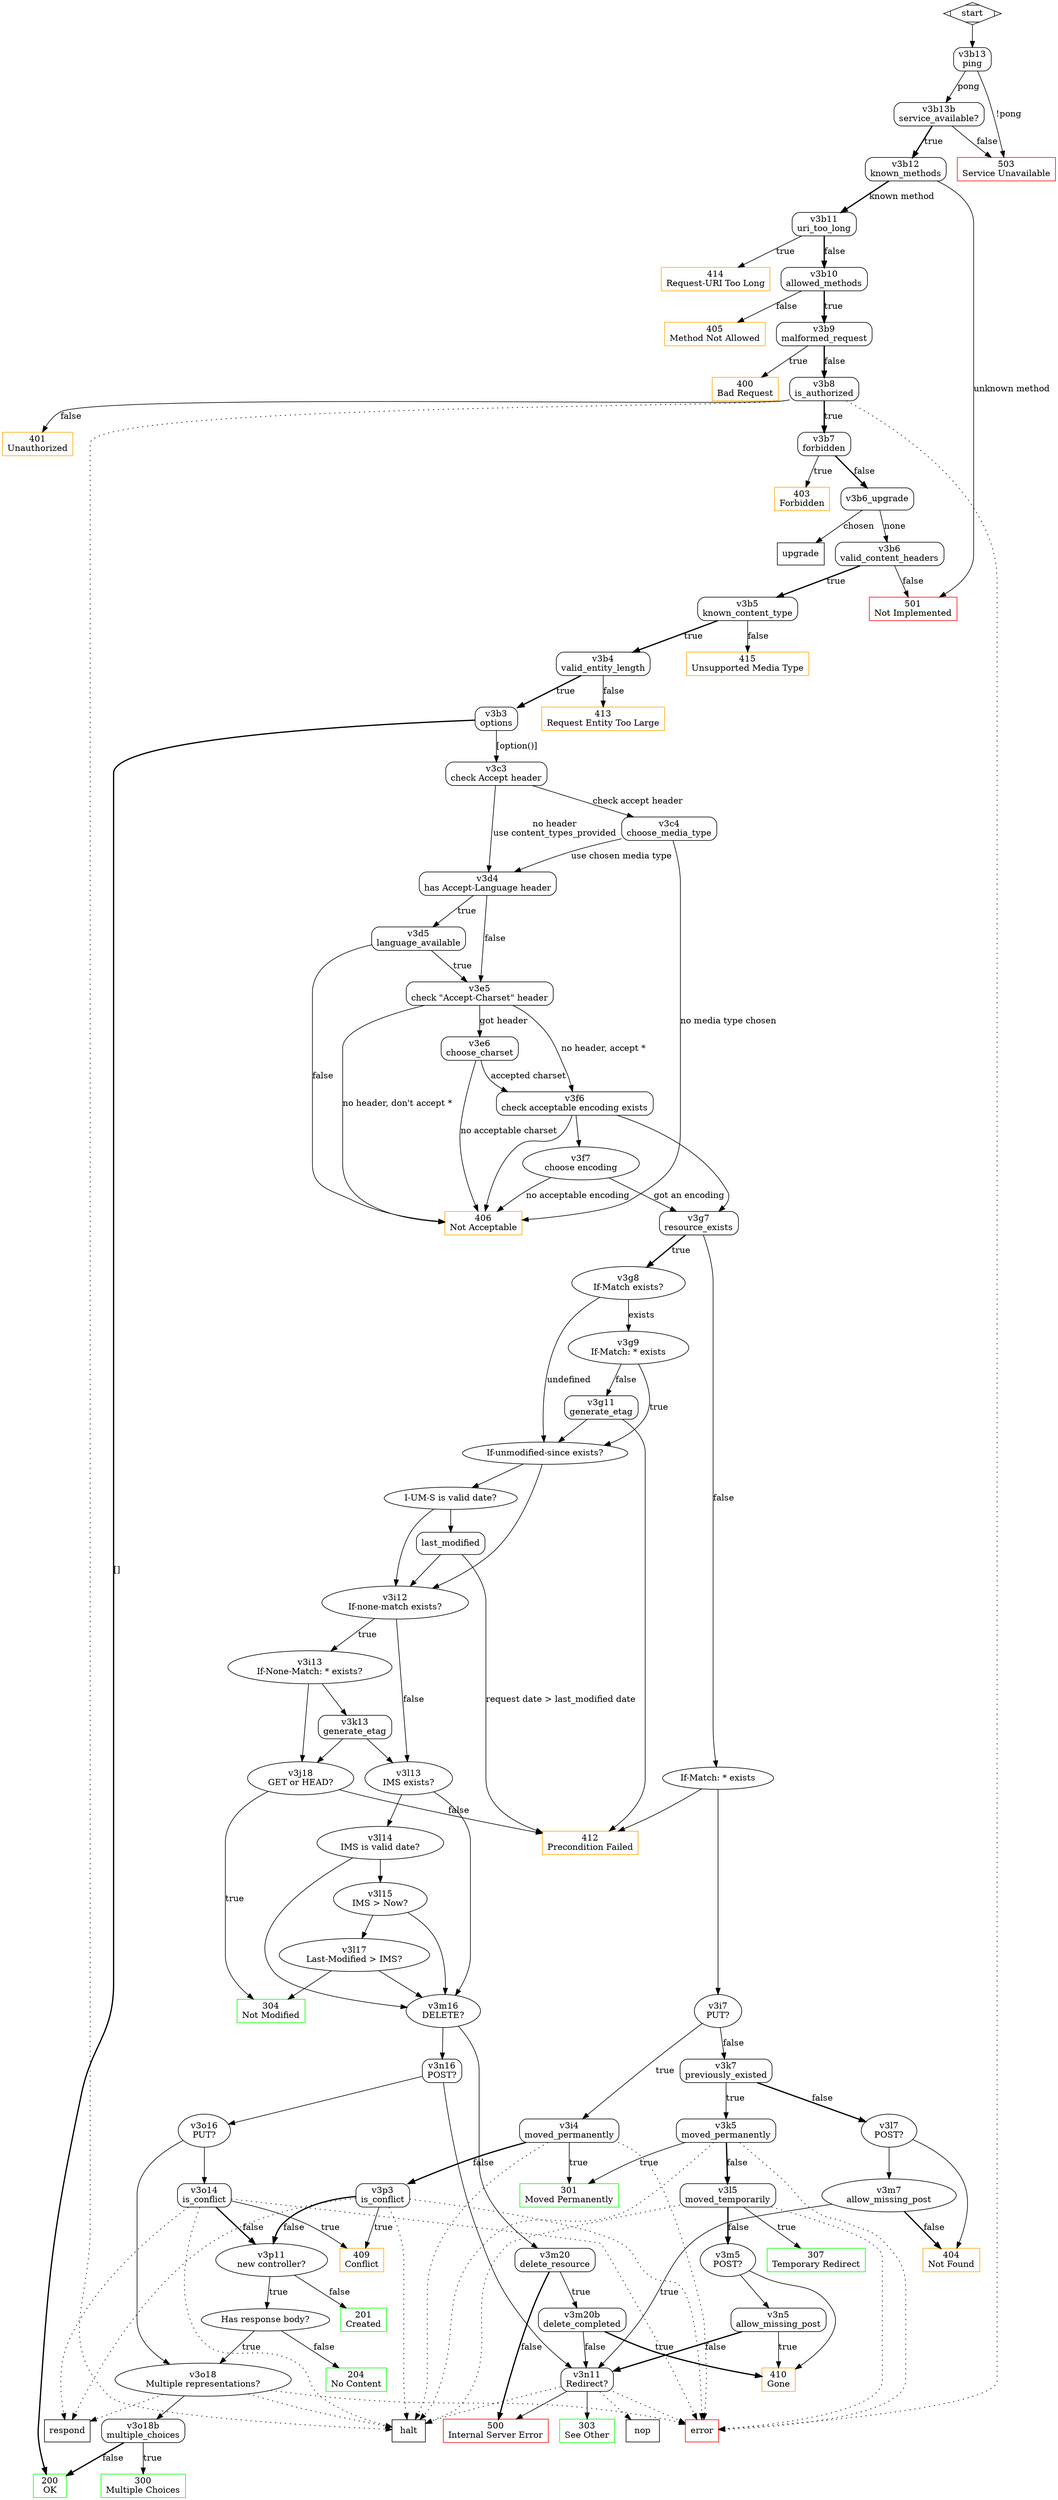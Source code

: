 
digraph ControllerFSM {
    // rankdir = LR;

    node [shape=box style=rounded];

    subgraph _cluster_500_responses {
        node [shape=rect style=solid color=red];
        error 500 501 503;
    };

    subgraph _cluster_400_responses {
        node [shape=rect style=solid color=orange];
        400 401 403 404 405 406 409 410 412 413 414 415;
    };

    subgraph _cluster_200_300_results {
        node [shape=rect style=solid color=green];
        200 201 204 300 301 303 304 307;
    };

    subgraph _cluster_answer {
        node [shape=rect style=solid];
        nop halt upgrade respond
    };

    start [shape=Mdiamond]; 
    start -> v3b13;

    v3b13 [label="v3b13\nping"];
    v3b13 -> v3b13b [label = "pong"];
    v3b13 -> 503 [label="!pong"];
    
    v3b13b [label="v3b13b\nservice_available?"];
    v3b13b -> v3b12 [label="true" style=bold];
    v3b13b -> 503 [label="false"];

    v3b12 [label="v3b12\nknown_methods"];
    v3b12 -> v3b11 [label = "known method" style=bold];
    v3b12 -> 501 [label="unknown method"];

    v3b11 [label="v3b11\nuri_too_long"];
    v3b11 -> v3b10 [label="false" style=bold];
    v3b11 -> 414 [label="true"];

    v3b10 [label="v3b10\nallowed_methods"];
    v3b10 -> v3b9 [label="true" style=bold]; 
    v3b10 -> 405 [label="false"]; 

    v3b9 [label="v3b9\nmalformed_request"];
    v3b9 -> v3b8 [label="false" style=bold];
    v3b9 -> 400 [label="true"];
 
    v3b8 [label="v3b8\nis_authorized"];
    v3b8 -> v3b7 [label="true" style=bold];
    v3b8 -> 401 [label="false"];
    v3b8 -> error [style="dotted"];
    v3b8 -> halt [style="dotted"];

    v3b7 [label="v3b7\nforbidden"]
    v3b7 -> v3b6_upgrade [label="false" style=bold];
    v3b7 -> 403 [label="true"];

    v3b6 [label="v3b6\nchoose_upgrade"];
    v3b6_upgrade -> v3b6 [label="none"];
    v3b6_upgrade -> upgrade [label="chosen"];

    v3b6 [label="v3b6\nvalid_content_headers"];
    v3b6 -> v3b5 [label="true" style=bold];
    v3b6 -> 501 [label="false"];

    v3b5 [label="v3b5\nknown_content_type"];
    v3b5 -> v3b4 [label="true" style=bold];
    v3b5 -> 415 [label="false"];

    v3b4 [label="v3b4\nvalid_entity_length"];
    v3b4 -> v3b3 [label="true" style=bold];
    v3b4 -> 413 [label="false"];

    v3b3 [label="v3b3\noptions"];
    v3b3 -> v3c3 [label="[option()]"];
    v3b3 -> 200 [label="[]" style=bold];

    v3c3 [label="v3c3\ncheck Accept header"];
    v3c3 -> v3d4 [label="no header\nuse content_types_provided"];
    v3c3 -> v3c4 [label="check accept header"];

    v3c4 [label="v3c4\nchoose_media_type"];
    v3c4 -> v3d4 [label="use chosen media type"];
    v3c4 -> 406 [label="no media type chosen"];

    v3d4 [label="v3d4\nhas Accept-Language header"];
    v3d4 -> v3e5 [label="false"];
    v3d4 -> v3d5 [label="true"];
 
    v3d5 [label="v3d5\nlanguage_available"];
    v3d5 -> v3e5 [label="true"];
    v3d5 -> 406 [label="false"];

    v3e5 [label="v3e5\ncheck \"Accept-Charset\" header"]
    v3e5 -> v3f6 [label="no header, accept *"];
    v3e5 -> 406 [label="no header, don't accept *"];
    v3e5 -> v3e6 [label="got header"]; 

    v3e6 [label="v3e6\nchoose_charset"];
    v3e6 -> v3f6 [label="accepted charset"];
    v3e6 -> 406 [label="no acceptable charset"]; 
   
    v3f6 [label="v3f6\ncheck acceptable encoding exists"];
    v3f6 -> v3g7 ;
    v3f6 -> v3f7;
    v3f6 -> 406;

    v3f7 [label="v3f7\nchoose encoding" shape=oval];
    v3f7 -> v3g7 [label="got an encoding"];
    v3f7 -> 406 [label="no acceptable encoding"];
 
    v3g7 [label="v3g7\nresource_exists"]
    v3g7 -> v3g8 [label="true" style=bold];
    v3g7 -> v3h7 [label="false"];

    v3g8 [label="v3g8\nIf-Match exists?" shape=oval];
    v3g8 -> v3g9 [label=exists];
    v3g8 -> v3h10 [label=undefined];

    v3g9 [label="v3g9\nIf-Match: * exists" shape=oval];
    v3g9 -> v3h10 [label=true];
    v3g9 -> v3g11 [label=false];

    v3g11 [label="v3g11\ngenerate_etag"]
    v3g11 -> v3h10;
    v3g11 -> 412;

    v3h7 [label="If-Match: * exists" shape=oval];
    v3h7 -> v3i7;
    v3h7 -> 412;

    v3h10 [label="If-unmodified-since exists?" shape=oval];
    v3h10 -> v3i12;
    v3h10 -> v3h11;
    
    v3h11 [label="I-UM-S is valid date?" shape=oval];
    v3h11 -> v3i12;
    v3h11 -> v3h12;

    v3h12 [label="last_modified"];
    v3h12 -> v3i12;
    v3h12 -> 412 [label="request date > last_modified date"];

    v3i4 [label="v3i4\nmoved_permanently"];
    v3i4 -> v3p3 [label="false" style=bold];
    v3i4 -> 301 [label="true"];
    v3i4 -> error [style=dotted]; 
    v3i4 -> halt [style=dotted]; 
    
    v3i7 [label="v3i7\nPUT?" shape=oval]
    v3i7 -> v3i4 [label="true"];
    v3i7 -> v3k7 [label="false"];

    v3i12 [label="v3i12\nIf-none-match exists?" shape=oval];
    v3i12 -> v3l13 [label="false"];
    v3i12 -> v3i13 [label="true"];

    v3i13 [label="v3i13\nIf-None-Match: * exists?" shape=oval];
    v3i13 -> v3j18;
    v3i13 -> v3k13;
 
    v3j18 [label="v3j18\nGET or HEAD?" shape=oval];
    v3j18 -> 304 [label=true];
    v3j18 -> 412 [label=false];

    v3k5 [label="v3k5\nmoved_permanently"];
    v3k5 -> v3l5 [label="false" style=bold];
    v3k5 -> 301 [label="true"];
    v3k5 -> error [style=dotted];
    v3k5 -> halt [style=dotted];

    v3k7 [label="v3k7\npreviously_existed"];
    v3k7 -> v3k5 [label="true"];
    v3k7 -> v3l7 [label="false" style=bold];

    v3k13 [label="v3k13\ngenerate_etag"];
    v3k13 -> v3j18;
    v3k13 -> v3l13;

    v3l5 [label="v3l5\nmoved_temporarily"]
    v3l5 -> v3m5 [label="false" style=bold];
    v3l5 -> 307 [label="true"];
    v3l5 -> error [style=dotted];
    v3l5 -> halt [style=dotted];

    v3l7 [label="v3l7\nPOST?" shape=oval];
    v3l7 -> v3m7;
    v3l7 -> 404;

    v3l13 [label="v3l13\nIMS exists?" shape=oval];
    v3l13 -> v3m16;
    v3l13 -> v3l14;

    v3l14 [label="v3l14\nIMS is valid date?" shape=oval];
    v3l14 -> v3m16;
    v3l14 -> v3l15;

    v3l15 [label="v3l15\nIMS > Now?" shape=oval];
    v3l15 -> v3m16;
    v3l15 -> v3l17;

    v3l17 [label="v3l17\nLast-Modified > IMS?" shape=oval];
    v3l17 -> v3m16;
    v3l17 -> 304;

    v3m5 [label="v3m5\nPOST?" shape=oval];
    v3m5 -> v3n5; 
    v3m5 -> 410;

    v3m7 [label="v3m7\nallow_missing_post" shape=oval];
    v3m7 -> v3n11 [label="true"];
    v3m7 -> 404 [label="false" style=bold];
 
    v3m16 [label="v3m16\nDELETE?" shape=oval];
    v3m16 -> v3m20;
    v3m16 -> v3n16;

    v3m20 [label="v3m20\ndelete_resource"]
    v3m20 -> v3m20b [label=true];
    v3m20 -> 500 [label=false style=bold];

    v3m20b [label="v3m20b\ndelete_completed"]
    v3m20b -> v3n11 [label=false];
    v3m20b -> 410 [label=true style=bold];

    v3n5 [label="v3n5\nallow_missing_post"]
    v3n5 -> v3n11 [label=false style=bold];
    v3n5 -> 410 [label=true];
    
    v3n11 [label="v3n11\nRedirect?"]
    v3n11 -> 500;
    v3n11 -> 303;
    v3n11 -> error [style=dotted];
    v3n11 -> halt [style=dotted];
    v3n11 -> nop [style=dotted];

    v3n16 [label="v3n16\nPOST?"];
    v3n16 -> v3n11;
    v3n16 -> v3o16;

    v3o14 [label="v3o14\nis_conflict"];
    v3o14 -> 409 [label="true"];
    v3o14 -> v3p11 [label="false" style=bold];
    v3o14 -> respond [style=dotted];
    v3o14 -> halt [style=dotted];
    v3o14 -> error [style=dotted];

    v3o16 [label="v3o16\nPUT?" shape=oval];
    v3o16 -> v3o14;
    v3o16 -> v3o18;

    v3o18 [label="v3o18\nMultiple representations?" shape=oval];
    v3o18 -> v3o18b;
    v3o18 -> error [style=dotted];
    v3o18 -> halt [style=dotted];
    v3o18 -> respond [style=dotted];
    
    v3o18b [label="v3o18b\nmultiple_choices"];
    v3o18b -> 200 [label="false" style=bold];
    v3o18b -> 300 [label="true"];

    v3o20 [label="Has response body?" shape=oval];
    v3o20 -> v3o18 [label="true"];
    v3o20 -> 204 [label="false"];

    v3p3 [label="v3p3\nis_conflict"];
    v3p3 -> v3p11 [label="false" style=bold];
    v3p3 -> 409 [label="true"];
    v3p3 -> respond [style=dotted];
    v3p3 -> halt [style=dotted];
    v3p3 -> error [style=dotted];
    
    v3p11 [label="v3p11\nnew controller?" shape=oval];
    v3p11 -> v3o20 [label=true];
    v3p11 -> 201 [label=false];

    200 [label="200\nOK"];
    201 [label="201\nCreated"];
    204 [label="204\nNo Content"];

    300 [label="300\nMultiple Choices"];
    301 [label="301\nMoved Permanently"];
    303 [label="303\nSee Other"];
    304 [label="304\nNot Modified"];
    307 [label="307\nTemporary Redirect"];

    400 [label="400\nBad Request"];
    401 [label="401\nUnauthorized"];
    403 [label="403\nForbidden"];
    404 [label="404\nNot Found"];
    405 [label="405\nMethod Not Allowed"];
    406 [label="406\nNot Acceptable"];
    409 [label="409\nConflict"];
    410 [label="410\nGone"];
    412 [label="412\nPrecondition Failed"];
    413 [label="413\nRequest Entity Too Large"]
    414 [label="414\nRequest-URI Too Long"];
    415 [label="415\nUnsupported Media Type"];

    500 [label="500\nInternal Server Error"];
    501 [label="501\nNot Implemented"];
    503 [label="503\nService Unavailable"];       
}
